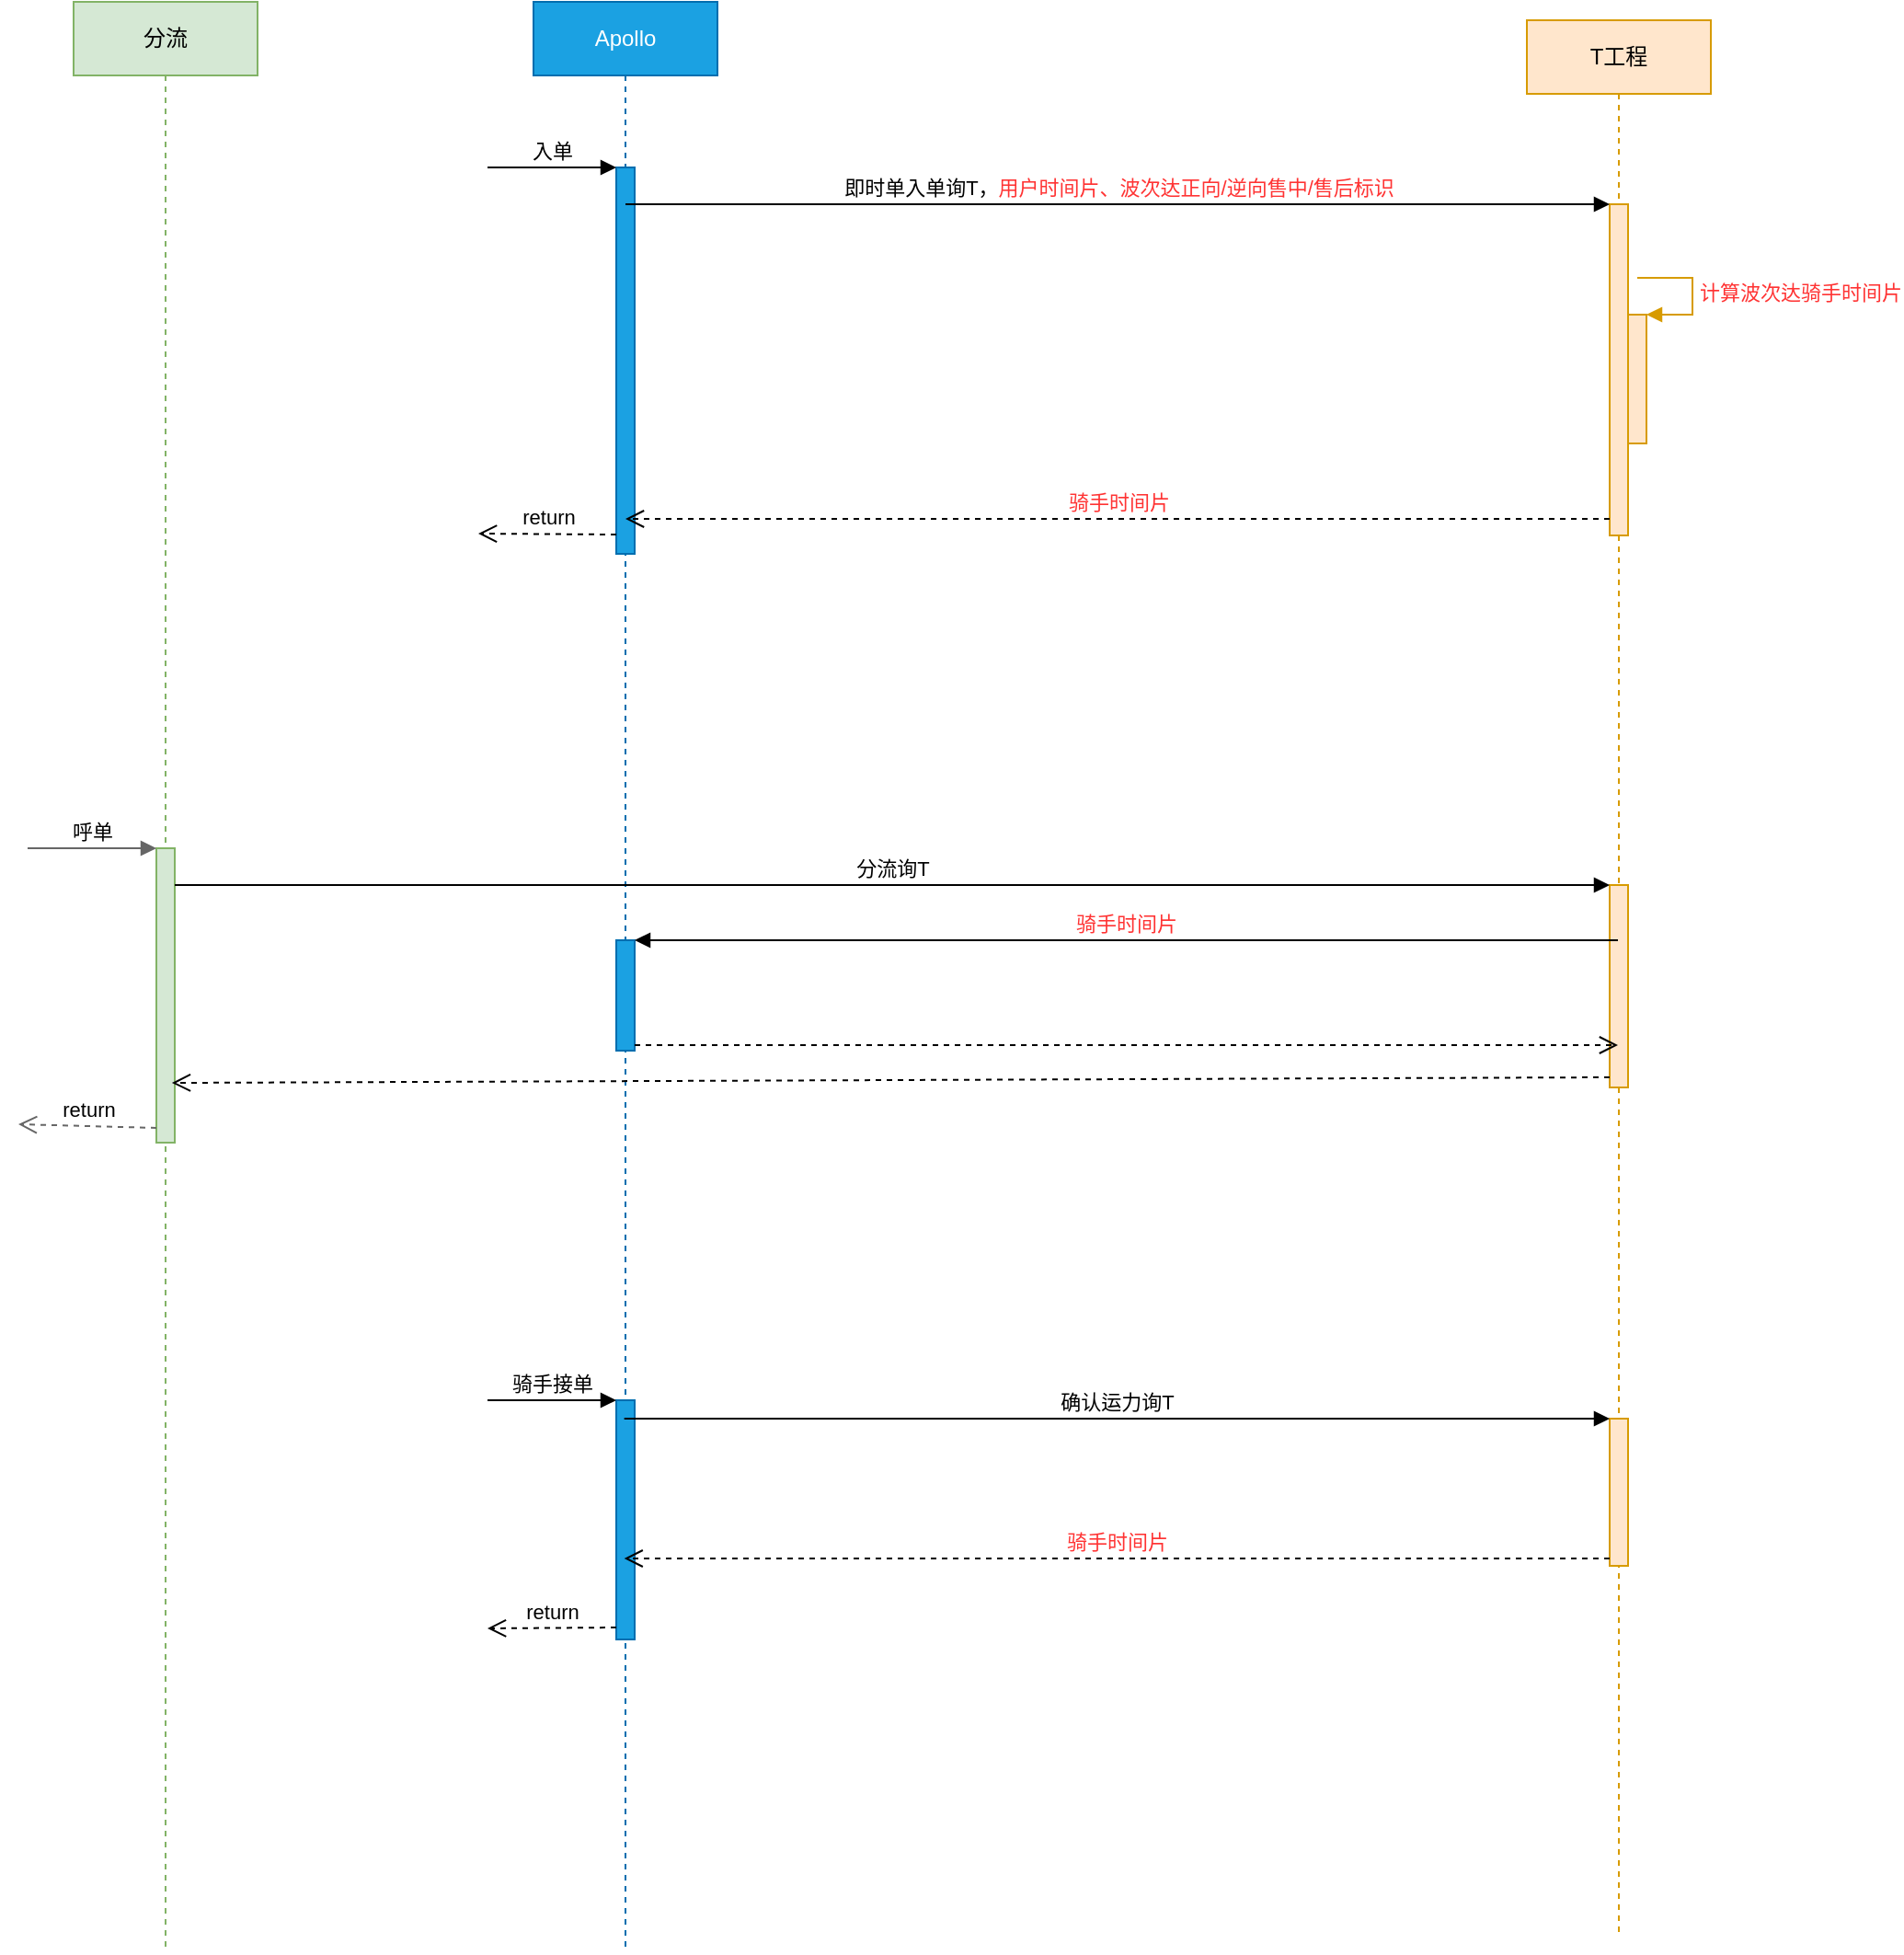 <mxfile version="20.5.1" type="github">
  <diagram id="E3jALuVVR5PxI1aeyk7M" name="第 1 页">
    <mxGraphModel dx="3021" dy="1035" grid="1" gridSize="10" guides="1" tooltips="1" connect="1" arrows="1" fold="1" page="1" pageScale="1" pageWidth="827" pageHeight="1169" math="0" shadow="0">
      <root>
        <mxCell id="0" />
        <mxCell id="1" parent="0" />
        <mxCell id="e2RcNM_Y5yWlaevunkYN-1" value="Apollo" style="shape=umlLifeline;perimeter=lifelinePerimeter;whiteSpace=wrap;html=1;container=1;collapsible=0;recursiveResize=0;outlineConnect=0;fillColor=#1ba1e2;fontColor=#ffffff;strokeColor=#006EAF;" vertex="1" parent="1">
          <mxGeometry x="40" y="10" width="100" height="1060" as="geometry" />
        </mxCell>
        <mxCell id="e2RcNM_Y5yWlaevunkYN-4" value="" style="html=1;points=[];perimeter=orthogonalPerimeter;fillColor=#1ba1e2;fontColor=#ffffff;strokeColor=#006EAF;" vertex="1" parent="e2RcNM_Y5yWlaevunkYN-1">
          <mxGeometry x="45" y="90" width="10" height="210" as="geometry" />
        </mxCell>
        <mxCell id="e2RcNM_Y5yWlaevunkYN-5" value="入单" style="html=1;verticalAlign=bottom;endArrow=block;entryX=0;entryY=0;rounded=0;" edge="1" target="e2RcNM_Y5yWlaevunkYN-4" parent="e2RcNM_Y5yWlaevunkYN-1">
          <mxGeometry relative="1" as="geometry">
            <mxPoint x="-25" y="90" as="sourcePoint" />
          </mxGeometry>
        </mxCell>
        <mxCell id="e2RcNM_Y5yWlaevunkYN-6" value="return" style="html=1;verticalAlign=bottom;endArrow=open;dashed=1;endSize=8;exitX=0;exitY=0.95;rounded=0;" edge="1" source="e2RcNM_Y5yWlaevunkYN-4" parent="e2RcNM_Y5yWlaevunkYN-1">
          <mxGeometry relative="1" as="geometry">
            <mxPoint x="-30" y="289" as="targetPoint" />
          </mxGeometry>
        </mxCell>
        <mxCell id="e2RcNM_Y5yWlaevunkYN-19" value="" style="html=1;points=[];perimeter=orthogonalPerimeter;fillColor=#1ba1e2;fontColor=#ffffff;strokeColor=#006EAF;" vertex="1" parent="e2RcNM_Y5yWlaevunkYN-1">
          <mxGeometry x="45" y="760" width="10" height="130" as="geometry" />
        </mxCell>
        <mxCell id="e2RcNM_Y5yWlaevunkYN-20" value="骑手接单" style="html=1;verticalAlign=bottom;endArrow=block;entryX=0;entryY=0;rounded=0;fontColor=#000000;" edge="1" target="e2RcNM_Y5yWlaevunkYN-19" parent="e2RcNM_Y5yWlaevunkYN-1">
          <mxGeometry relative="1" as="geometry">
            <mxPoint x="-25" y="760" as="sourcePoint" />
          </mxGeometry>
        </mxCell>
        <mxCell id="e2RcNM_Y5yWlaevunkYN-21" value="return" style="html=1;verticalAlign=bottom;endArrow=open;dashed=1;endSize=8;exitX=0;exitY=0.95;rounded=0;fontColor=#000000;" edge="1" source="e2RcNM_Y5yWlaevunkYN-19" parent="e2RcNM_Y5yWlaevunkYN-1">
          <mxGeometry relative="1" as="geometry">
            <mxPoint x="-25" y="884" as="targetPoint" />
          </mxGeometry>
        </mxCell>
        <mxCell id="e2RcNM_Y5yWlaevunkYN-29" value="" style="html=1;points=[];perimeter=orthogonalPerimeter;fontColor=#ffffff;fillColor=#1ba1e2;strokeColor=#006EAF;" vertex="1" parent="e2RcNM_Y5yWlaevunkYN-1">
          <mxGeometry x="45" y="510" width="10" height="60" as="geometry" />
        </mxCell>
        <mxCell id="e2RcNM_Y5yWlaevunkYN-2" value="T工程" style="shape=umlLifeline;perimeter=lifelinePerimeter;whiteSpace=wrap;html=1;container=1;collapsible=0;recursiveResize=0;outlineConnect=0;fillColor=#ffe6cc;strokeColor=#d79b00;" vertex="1" parent="1">
          <mxGeometry x="580" y="20" width="100" height="1040" as="geometry" />
        </mxCell>
        <mxCell id="e2RcNM_Y5yWlaevunkYN-7" value="" style="html=1;points=[];perimeter=orthogonalPerimeter;fillColor=#ffe6cc;strokeColor=#d79b00;" vertex="1" parent="e2RcNM_Y5yWlaevunkYN-2">
          <mxGeometry x="45" y="100" width="10" height="180" as="geometry" />
        </mxCell>
        <mxCell id="e2RcNM_Y5yWlaevunkYN-13" value="" style="html=1;points=[];perimeter=orthogonalPerimeter;fillColor=#ffe6cc;strokeColor=#d79b00;" vertex="1" parent="e2RcNM_Y5yWlaevunkYN-2">
          <mxGeometry x="45" y="470" width="10" height="110" as="geometry" />
        </mxCell>
        <mxCell id="e2RcNM_Y5yWlaevunkYN-22" value="" style="html=1;points=[];perimeter=orthogonalPerimeter;fillColor=#ffe6cc;strokeColor=#d79b00;" vertex="1" parent="e2RcNM_Y5yWlaevunkYN-2">
          <mxGeometry x="45" y="760" width="10" height="80" as="geometry" />
        </mxCell>
        <mxCell id="e2RcNM_Y5yWlaevunkYN-26" value="" style="html=1;points=[];perimeter=orthogonalPerimeter;fillColor=#ffe6cc;strokeColor=#d79b00;" vertex="1" parent="e2RcNM_Y5yWlaevunkYN-2">
          <mxGeometry x="55" y="160" width="10" height="70" as="geometry" />
        </mxCell>
        <mxCell id="e2RcNM_Y5yWlaevunkYN-27" value="&lt;font color=&quot;#ff3333&quot;&gt;计算波次达骑手时间片&lt;/font&gt;" style="edgeStyle=orthogonalEdgeStyle;html=1;align=left;spacingLeft=2;endArrow=block;rounded=0;entryX=1;entryY=0;fontColor=#000000;fillColor=#ffe6cc;strokeColor=#d79b00;" edge="1" target="e2RcNM_Y5yWlaevunkYN-26" parent="e2RcNM_Y5yWlaevunkYN-2">
          <mxGeometry relative="1" as="geometry">
            <mxPoint x="60" y="140" as="sourcePoint" />
            <Array as="points">
              <mxPoint x="90" y="140" />
            </Array>
          </mxGeometry>
        </mxCell>
        <mxCell id="e2RcNM_Y5yWlaevunkYN-3" value="分流" style="shape=umlLifeline;perimeter=lifelinePerimeter;whiteSpace=wrap;html=1;container=1;collapsible=0;recursiveResize=0;outlineConnect=0;fillColor=#d5e8d4;strokeColor=#82b366;" vertex="1" parent="1">
          <mxGeometry x="-210" y="10" width="100" height="1060" as="geometry" />
        </mxCell>
        <mxCell id="e2RcNM_Y5yWlaevunkYN-10" value="" style="html=1;points=[];perimeter=orthogonalPerimeter;fillColor=#d5e8d4;strokeColor=#82b366;" vertex="1" parent="e2RcNM_Y5yWlaevunkYN-3">
          <mxGeometry x="45" y="460" width="10" height="160" as="geometry" />
        </mxCell>
        <mxCell id="e2RcNM_Y5yWlaevunkYN-11" value="呼单" style="html=1;verticalAlign=bottom;endArrow=block;entryX=0;entryY=0;rounded=0;fillColor=#f5f5f5;strokeColor=#666666;" edge="1" target="e2RcNM_Y5yWlaevunkYN-10" parent="e2RcNM_Y5yWlaevunkYN-3">
          <mxGeometry relative="1" as="geometry">
            <mxPoint x="-25" y="460" as="sourcePoint" />
          </mxGeometry>
        </mxCell>
        <mxCell id="e2RcNM_Y5yWlaevunkYN-12" value="return" style="html=1;verticalAlign=bottom;endArrow=open;dashed=1;endSize=8;exitX=0;exitY=0.95;rounded=0;fillColor=#f5f5f5;strokeColor=#666666;" edge="1" source="e2RcNM_Y5yWlaevunkYN-10" parent="e2RcNM_Y5yWlaevunkYN-3">
          <mxGeometry relative="1" as="geometry">
            <mxPoint x="-30" y="610" as="targetPoint" />
          </mxGeometry>
        </mxCell>
        <mxCell id="e2RcNM_Y5yWlaevunkYN-8" value="即时单入单询T，&lt;font color=&quot;#ff3333&quot;&gt;用户时间片、波次达正向/逆向售中/售后标识&lt;/font&gt;" style="html=1;verticalAlign=bottom;endArrow=block;entryX=0;entryY=0;rounded=0;" edge="1" target="e2RcNM_Y5yWlaevunkYN-7" parent="1" source="e2RcNM_Y5yWlaevunkYN-1">
          <mxGeometry relative="1" as="geometry">
            <mxPoint x="195" y="110" as="sourcePoint" />
          </mxGeometry>
        </mxCell>
        <mxCell id="e2RcNM_Y5yWlaevunkYN-9" value="&lt;font color=&quot;#ff3333&quot;&gt;骑手时间片&lt;/font&gt;" style="html=1;verticalAlign=bottom;endArrow=open;dashed=1;endSize=8;exitX=0;exitY=0.95;rounded=0;" edge="1" source="e2RcNM_Y5yWlaevunkYN-7" parent="1" target="e2RcNM_Y5yWlaevunkYN-1">
          <mxGeometry relative="1" as="geometry">
            <mxPoint x="200" y="170" as="targetPoint" />
          </mxGeometry>
        </mxCell>
        <mxCell id="e2RcNM_Y5yWlaevunkYN-14" value="分流询T" style="html=1;verticalAlign=bottom;endArrow=block;entryX=0;entryY=0;rounded=0;" edge="1" target="e2RcNM_Y5yWlaevunkYN-13" parent="1" source="e2RcNM_Y5yWlaevunkYN-10">
          <mxGeometry relative="1" as="geometry">
            <mxPoint x="-160" y="500" as="sourcePoint" />
          </mxGeometry>
        </mxCell>
        <mxCell id="e2RcNM_Y5yWlaevunkYN-15" value="" style="html=1;verticalAlign=bottom;endArrow=open;dashed=1;endSize=8;exitX=0;exitY=0.95;rounded=0;entryX=0.844;entryY=0.797;entryDx=0;entryDy=0;entryPerimeter=0;" edge="1" source="e2RcNM_Y5yWlaevunkYN-13" parent="1" target="e2RcNM_Y5yWlaevunkYN-10">
          <mxGeometry relative="1" as="geometry">
            <mxPoint x="-161" y="576" as="targetPoint" />
          </mxGeometry>
        </mxCell>
        <mxCell id="e2RcNM_Y5yWlaevunkYN-23" value="确认运力询T" style="html=1;verticalAlign=bottom;endArrow=block;entryX=0;entryY=0;rounded=0;fontColor=#000000;" edge="1" target="e2RcNM_Y5yWlaevunkYN-22" parent="1">
          <mxGeometry relative="1" as="geometry">
            <mxPoint x="89.324" y="780" as="sourcePoint" />
          </mxGeometry>
        </mxCell>
        <mxCell id="e2RcNM_Y5yWlaevunkYN-24" value="&lt;span style=&quot;color: rgb(255, 51, 51);&quot;&gt;骑手时间片&lt;/span&gt;" style="html=1;verticalAlign=bottom;endArrow=open;dashed=1;endSize=8;exitX=0;exitY=0.95;rounded=0;fontColor=#000000;" edge="1" source="e2RcNM_Y5yWlaevunkYN-22" parent="1">
          <mxGeometry relative="1" as="geometry">
            <mxPoint x="89.324" y="856" as="targetPoint" />
          </mxGeometry>
        </mxCell>
        <mxCell id="e2RcNM_Y5yWlaevunkYN-30" value="骑手时间片" style="html=1;verticalAlign=bottom;endArrow=block;entryX=1;entryY=0;rounded=0;fontColor=#FF3333;" edge="1" target="e2RcNM_Y5yWlaevunkYN-29" parent="1" source="e2RcNM_Y5yWlaevunkYN-2">
          <mxGeometry relative="1" as="geometry">
            <mxPoint x="155" y="510" as="sourcePoint" />
          </mxGeometry>
        </mxCell>
        <mxCell id="e2RcNM_Y5yWlaevunkYN-31" value="" style="html=1;verticalAlign=bottom;endArrow=open;dashed=1;endSize=8;exitX=1;exitY=0.95;rounded=0;fontColor=#FF3333;" edge="1" source="e2RcNM_Y5yWlaevunkYN-29" parent="1" target="e2RcNM_Y5yWlaevunkYN-2">
          <mxGeometry relative="1" as="geometry">
            <mxPoint x="155" y="567" as="targetPoint" />
          </mxGeometry>
        </mxCell>
      </root>
    </mxGraphModel>
  </diagram>
</mxfile>
